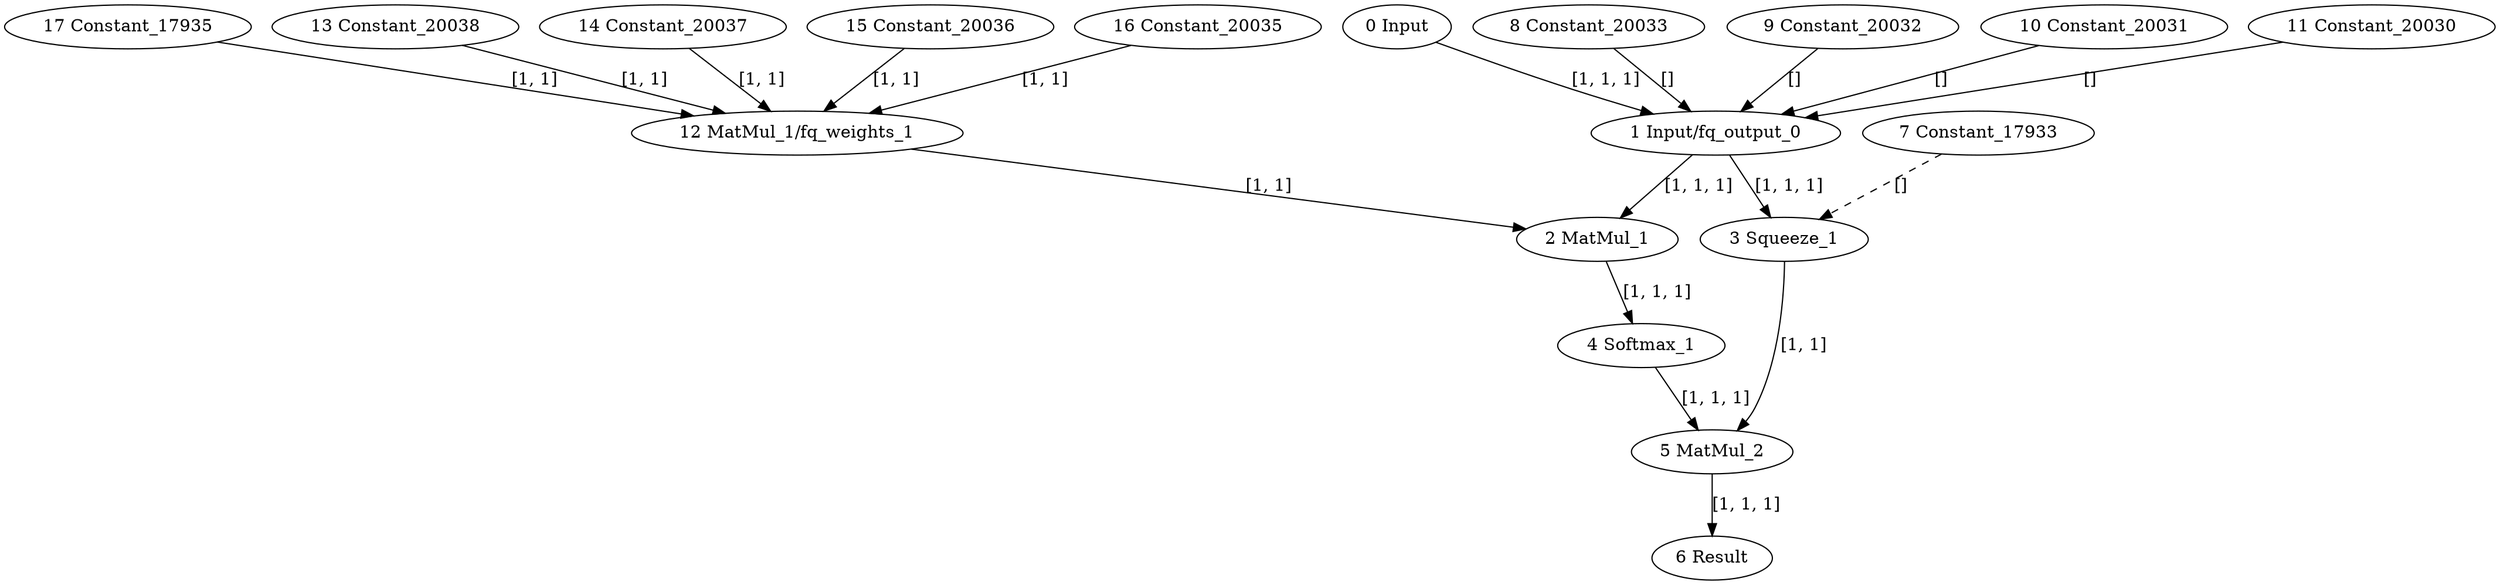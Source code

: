 strict digraph  {
"0 Input" [id=0, type=Parameter];
"1 Input/fq_output_0" [id=1, type=FakeQuantize];
"2 MatMul_1" [id=2, type=MatMul];
"3 Squeeze_1" [id=3, type=Squeeze];
"4 Softmax_1" [id=4, type=Softmax];
"5 MatMul_2" [id=5, type=MatMul];
"6 Result" [id=6, type=Result];
"7 Constant_17933" [id=7, type=Constant];
"8 Constant_20033" [id=8, type=Constant];
"9 Constant_20032" [id=9, type=Constant];
"10 Constant_20031" [id=10, type=Constant];
"11 Constant_20030" [id=11, type=Constant];
"12 MatMul_1/fq_weights_1" [id=12, type=FakeQuantize];
"13 Constant_20038" [id=13, type=Constant];
"14 Constant_20037" [id=14, type=Constant];
"15 Constant_20036" [id=15, type=Constant];
"16 Constant_20035" [id=16, type=Constant];
"17 Constant_17935" [id=17, type=Constant];
"0 Input" -> "1 Input/fq_output_0"  [label="[1, 1, 1]", style=solid];
"1 Input/fq_output_0" -> "2 MatMul_1"  [label="[1, 1, 1]", style=solid];
"1 Input/fq_output_0" -> "3 Squeeze_1"  [label="[1, 1, 1]", style=solid];
"2 MatMul_1" -> "4 Softmax_1"  [label="[1, 1, 1]", style=solid];
"3 Squeeze_1" -> "5 MatMul_2"  [label="[1, 1]", style=solid];
"4 Softmax_1" -> "5 MatMul_2"  [label="[1, 1, 1]", style=solid];
"5 MatMul_2" -> "6 Result"  [label="[1, 1, 1]", style=solid];
"7 Constant_17933" -> "3 Squeeze_1"  [label="[]", style=dashed];
"8 Constant_20033" -> "1 Input/fq_output_0"  [label="[]", style=solid];
"9 Constant_20032" -> "1 Input/fq_output_0"  [label="[]", style=solid];
"10 Constant_20031" -> "1 Input/fq_output_0"  [label="[]", style=solid];
"11 Constant_20030" -> "1 Input/fq_output_0"  [label="[]", style=solid];
"12 MatMul_1/fq_weights_1" -> "2 MatMul_1"  [label="[1, 1]", style=solid];
"13 Constant_20038" -> "12 MatMul_1/fq_weights_1"  [label="[1, 1]", style=solid];
"14 Constant_20037" -> "12 MatMul_1/fq_weights_1"  [label="[1, 1]", style=solid];
"15 Constant_20036" -> "12 MatMul_1/fq_weights_1"  [label="[1, 1]", style=solid];
"16 Constant_20035" -> "12 MatMul_1/fq_weights_1"  [label="[1, 1]", style=solid];
"17 Constant_17935" -> "12 MatMul_1/fq_weights_1"  [label="[1, 1]", style=solid];
}
